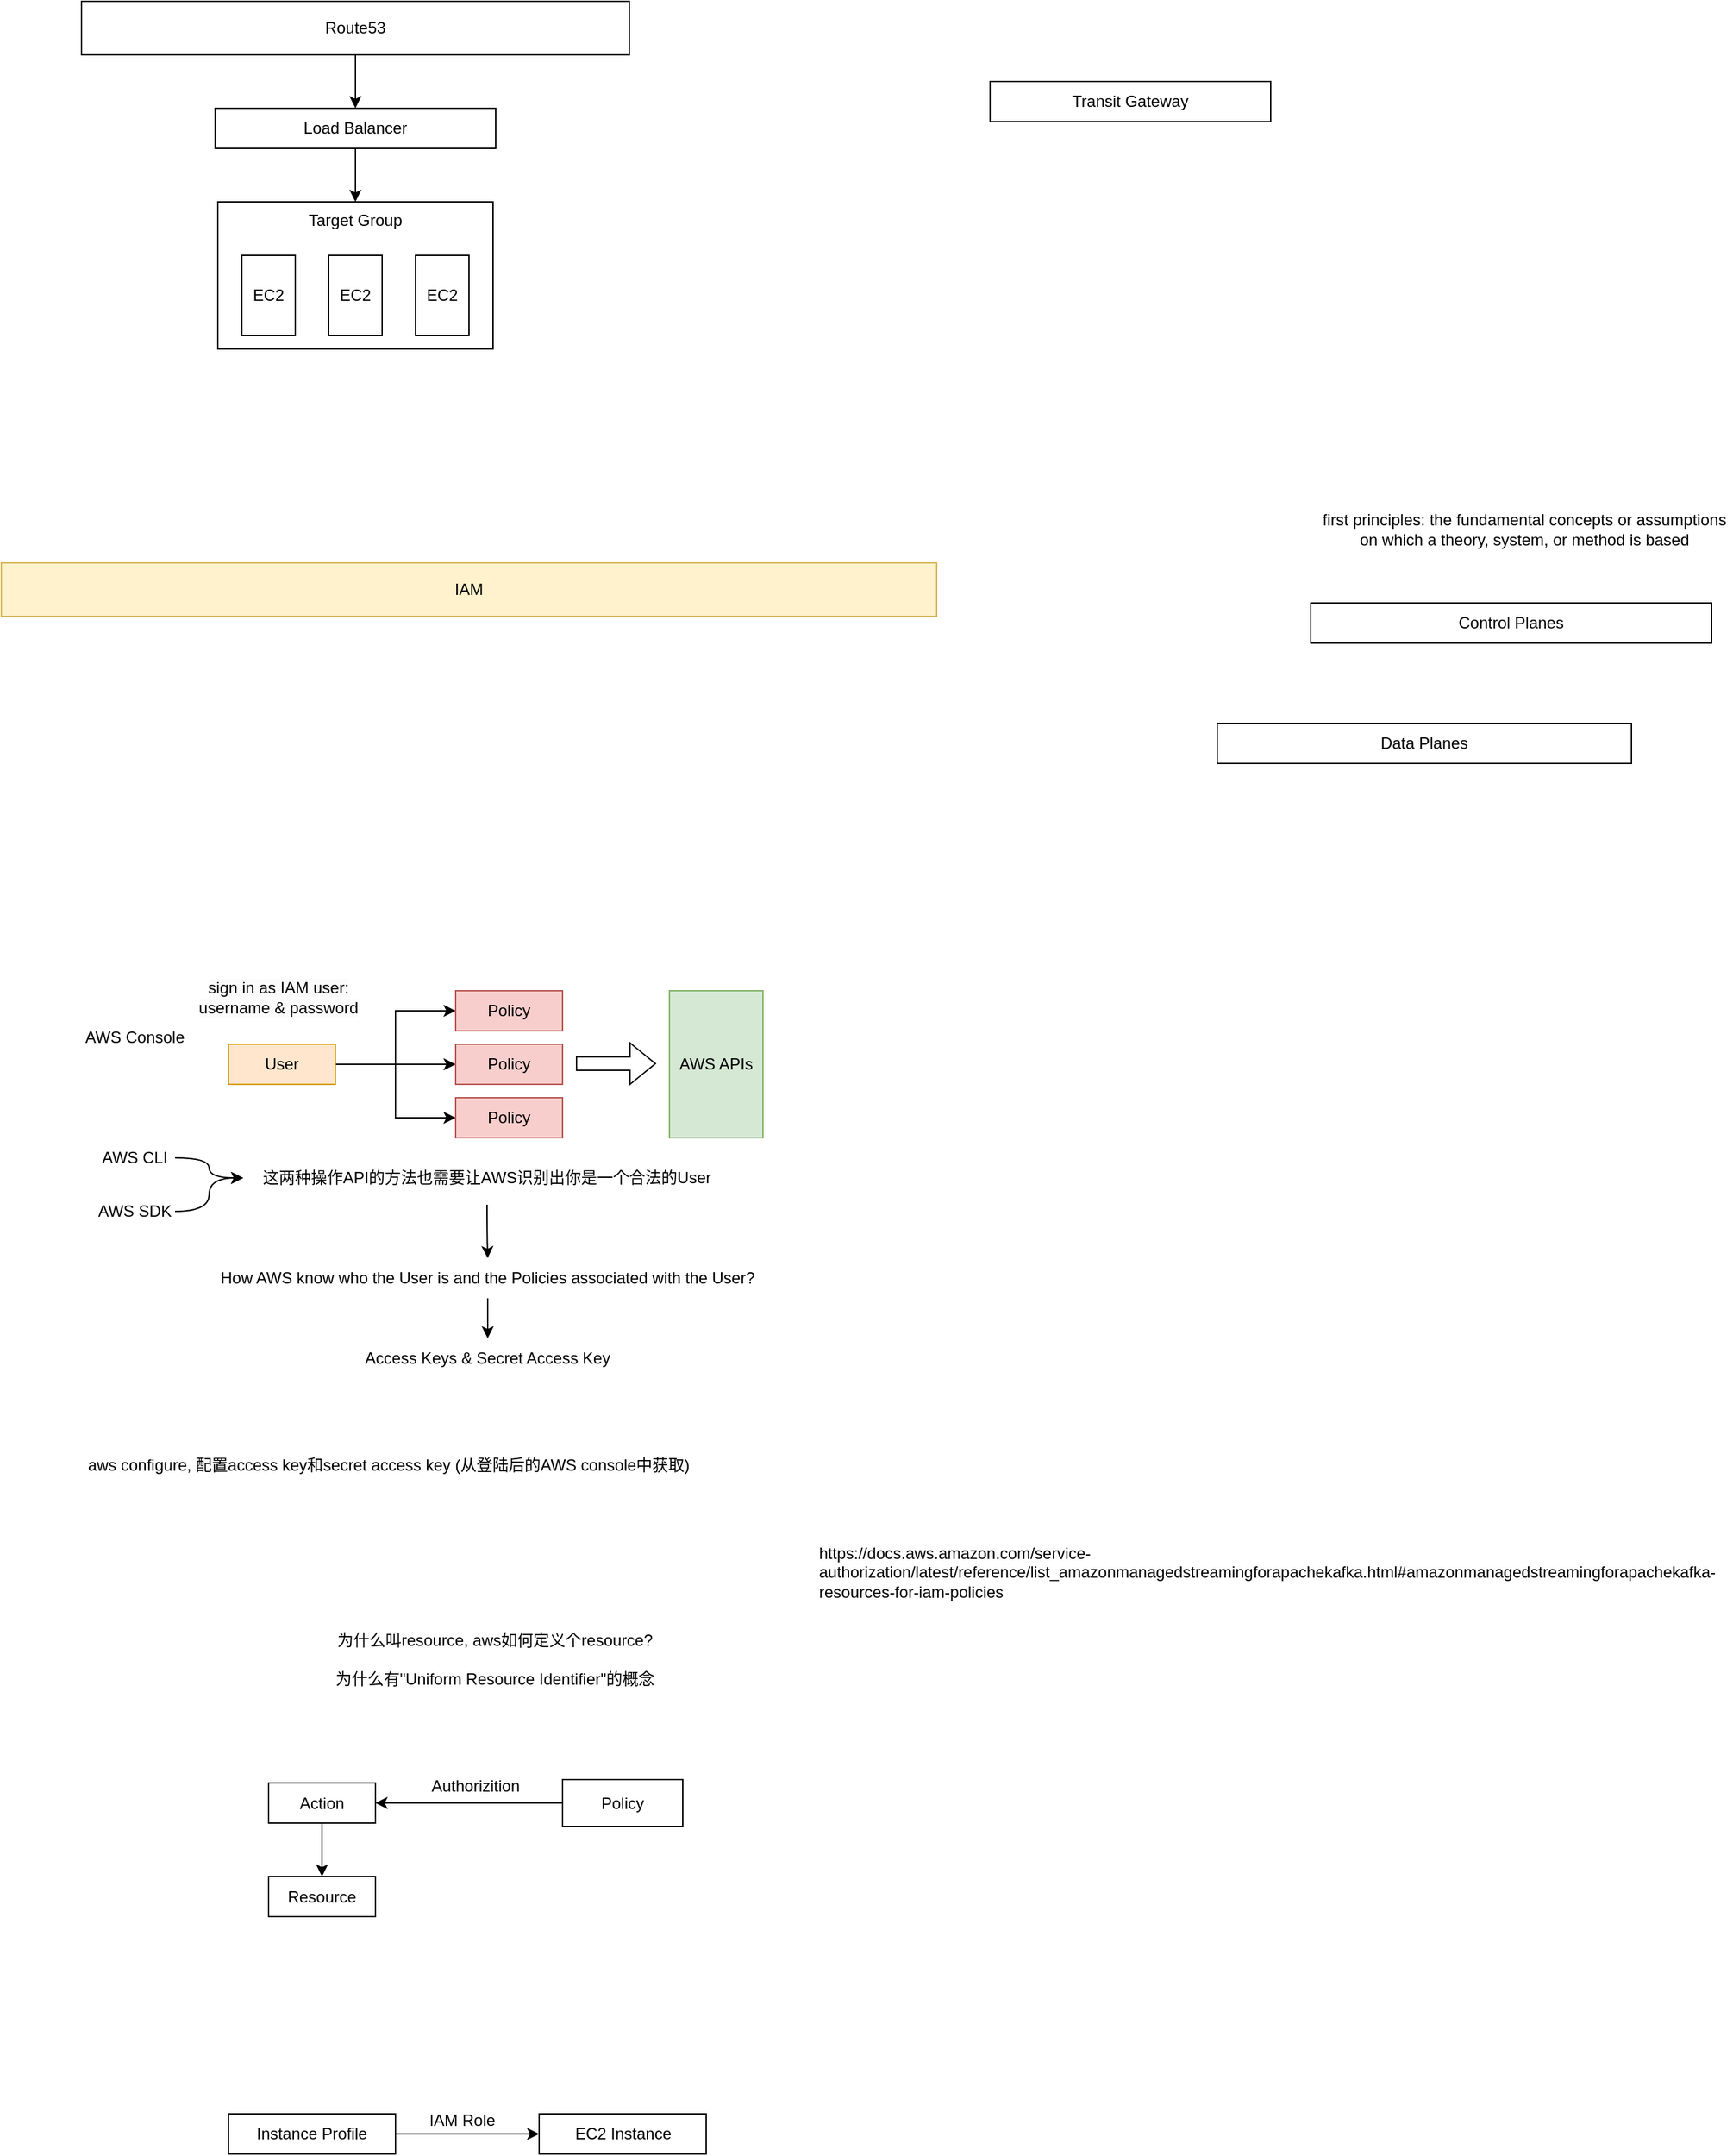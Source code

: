 <mxfile version="20.8.10" type="github">
  <diagram id="lSXo6FvmJilfPOlthVnX" name="Page-1">
    <mxGraphModel dx="794" dy="456" grid="1" gridSize="10" guides="1" tooltips="1" connect="1" arrows="1" fold="1" page="1" pageScale="1" pageWidth="827" pageHeight="1169" math="0" shadow="0">
      <root>
        <mxCell id="0" />
        <mxCell id="1" parent="0" />
        <mxCell id="7NRWt_Nte3OYTXp29tZT-6" style="edgeStyle=orthogonalEdgeStyle;rounded=0;orthogonalLoop=1;jettySize=auto;html=1;entryX=0.5;entryY=0;entryDx=0;entryDy=0;" parent="1" source="7NRWt_Nte3OYTXp29tZT-1" target="7NRWt_Nte3OYTXp29tZT-2" edge="1">
          <mxGeometry relative="1" as="geometry" />
        </mxCell>
        <mxCell id="7NRWt_Nte3OYTXp29tZT-1" value="Route53" style="rounded=0;whiteSpace=wrap;html=1;" parent="1" vertex="1">
          <mxGeometry x="100" y="300" width="410" height="40" as="geometry" />
        </mxCell>
        <mxCell id="7NRWt_Nte3OYTXp29tZT-4" value="" style="edgeStyle=orthogonalEdgeStyle;rounded=0;orthogonalLoop=1;jettySize=auto;html=1;" parent="1" source="7NRWt_Nte3OYTXp29tZT-2" target="7NRWt_Nte3OYTXp29tZT-3" edge="1">
          <mxGeometry relative="1" as="geometry" />
        </mxCell>
        <mxCell id="7NRWt_Nte3OYTXp29tZT-2" value="Load Balancer" style="rounded=0;whiteSpace=wrap;html=1;" parent="1" vertex="1">
          <mxGeometry x="200" y="380" width="210" height="30" as="geometry" />
        </mxCell>
        <mxCell id="7NRWt_Nte3OYTXp29tZT-3" value="Target Group" style="rounded=0;whiteSpace=wrap;html=1;verticalAlign=top;" parent="1" vertex="1">
          <mxGeometry x="202" y="450" width="206" height="110" as="geometry" />
        </mxCell>
        <mxCell id="7NRWt_Nte3OYTXp29tZT-7" value="EC2" style="rounded=0;whiteSpace=wrap;html=1;" parent="1" vertex="1">
          <mxGeometry x="220" y="490" width="40" height="60" as="geometry" />
        </mxCell>
        <mxCell id="7NRWt_Nte3OYTXp29tZT-8" value="EC2" style="rounded=0;whiteSpace=wrap;html=1;" parent="1" vertex="1">
          <mxGeometry x="285" y="490" width="40" height="60" as="geometry" />
        </mxCell>
        <mxCell id="7NRWt_Nte3OYTXp29tZT-9" value="EC2" style="rounded=0;whiteSpace=wrap;html=1;" parent="1" vertex="1">
          <mxGeometry x="350" y="490" width="40" height="60" as="geometry" />
        </mxCell>
        <mxCell id="7NRWt_Nte3OYTXp29tZT-10" value="Transit Gateway" style="rounded=0;whiteSpace=wrap;html=1;" parent="1" vertex="1">
          <mxGeometry x="780" y="360" width="210" height="30" as="geometry" />
        </mxCell>
        <mxCell id="eIWQ8E9xelbbtzbxb4QM-1" value="IAM" style="rounded=0;whiteSpace=wrap;html=1;fillColor=#fff2cc;strokeColor=#d6b656;" parent="1" vertex="1">
          <mxGeometry x="40" y="720" width="700" height="40" as="geometry" />
        </mxCell>
        <mxCell id="eIWQ8E9xelbbtzbxb4QM-9" style="edgeStyle=orthogonalEdgeStyle;rounded=0;orthogonalLoop=1;jettySize=auto;html=1;" parent="1" source="eIWQ8E9xelbbtzbxb4QM-5" target="eIWQ8E9xelbbtzbxb4QM-7" edge="1">
          <mxGeometry relative="1" as="geometry" />
        </mxCell>
        <mxCell id="eIWQ8E9xelbbtzbxb4QM-5" value="Policy" style="rounded=0;whiteSpace=wrap;html=1;" parent="1" vertex="1">
          <mxGeometry x="460" y="1630" width="90" height="35" as="geometry" />
        </mxCell>
        <mxCell id="eIWQ8E9xelbbtzbxb4QM-6" value="Resource" style="rounded=0;whiteSpace=wrap;html=1;" parent="1" vertex="1">
          <mxGeometry x="240" y="1702.5" width="80" height="30" as="geometry" />
        </mxCell>
        <mxCell id="eIWQ8E9xelbbtzbxb4QM-8" value="" style="edgeStyle=orthogonalEdgeStyle;rounded=0;orthogonalLoop=1;jettySize=auto;html=1;" parent="1" source="eIWQ8E9xelbbtzbxb4QM-7" target="eIWQ8E9xelbbtzbxb4QM-6" edge="1">
          <mxGeometry relative="1" as="geometry" />
        </mxCell>
        <mxCell id="eIWQ8E9xelbbtzbxb4QM-7" value="Action" style="rounded=0;whiteSpace=wrap;html=1;" parent="1" vertex="1">
          <mxGeometry x="240" y="1632.5" width="80" height="30" as="geometry" />
        </mxCell>
        <mxCell id="eIWQ8E9xelbbtzbxb4QM-11" value="Authorizition" style="text;html=1;strokeColor=none;fillColor=none;align=center;verticalAlign=middle;whiteSpace=wrap;rounded=0;" parent="1" vertex="1">
          <mxGeometry x="360" y="1620" width="70" height="30" as="geometry" />
        </mxCell>
        <mxCell id="eIWQ8E9xelbbtzbxb4QM-17" style="edgeStyle=orthogonalEdgeStyle;rounded=0;orthogonalLoop=1;jettySize=auto;html=1;entryX=0;entryY=0.5;entryDx=0;entryDy=0;" parent="1" source="eIWQ8E9xelbbtzbxb4QM-12" target="eIWQ8E9xelbbtzbxb4QM-14" edge="1">
          <mxGeometry relative="1" as="geometry" />
        </mxCell>
        <mxCell id="eIWQ8E9xelbbtzbxb4QM-18" style="edgeStyle=orthogonalEdgeStyle;rounded=0;orthogonalLoop=1;jettySize=auto;html=1;entryX=0;entryY=0.5;entryDx=0;entryDy=0;" parent="1" source="eIWQ8E9xelbbtzbxb4QM-12" target="eIWQ8E9xelbbtzbxb4QM-15" edge="1">
          <mxGeometry relative="1" as="geometry" />
        </mxCell>
        <mxCell id="eIWQ8E9xelbbtzbxb4QM-19" style="edgeStyle=orthogonalEdgeStyle;rounded=0;orthogonalLoop=1;jettySize=auto;html=1;entryX=0;entryY=0.5;entryDx=0;entryDy=0;" parent="1" source="eIWQ8E9xelbbtzbxb4QM-12" target="eIWQ8E9xelbbtzbxb4QM-16" edge="1">
          <mxGeometry relative="1" as="geometry" />
        </mxCell>
        <mxCell id="eIWQ8E9xelbbtzbxb4QM-12" value="User" style="rounded=0;whiteSpace=wrap;html=1;fillColor=#ffe6cc;strokeColor=#d79b00;" parent="1" vertex="1">
          <mxGeometry x="210" y="1080" width="80" height="30" as="geometry" />
        </mxCell>
        <mxCell id="eIWQ8E9xelbbtzbxb4QM-13" value="AWS Console" style="text;html=1;strokeColor=none;fillColor=none;align=center;verticalAlign=middle;whiteSpace=wrap;rounded=0;" parent="1" vertex="1">
          <mxGeometry x="90" y="1060" width="100" height="30" as="geometry" />
        </mxCell>
        <mxCell id="eIWQ8E9xelbbtzbxb4QM-14" value="Policy" style="rounded=0;whiteSpace=wrap;html=1;fillColor=#f8cecc;strokeColor=#b85450;" parent="1" vertex="1">
          <mxGeometry x="380" y="1040" width="80" height="30" as="geometry" />
        </mxCell>
        <mxCell id="eIWQ8E9xelbbtzbxb4QM-15" value="Policy" style="rounded=0;whiteSpace=wrap;html=1;fillColor=#f8cecc;strokeColor=#b85450;" parent="1" vertex="1">
          <mxGeometry x="380" y="1080" width="80" height="30" as="geometry" />
        </mxCell>
        <mxCell id="eIWQ8E9xelbbtzbxb4QM-16" value="Policy" style="rounded=0;whiteSpace=wrap;html=1;fillColor=#f8cecc;strokeColor=#b85450;" parent="1" vertex="1">
          <mxGeometry x="380" y="1120" width="80" height="30" as="geometry" />
        </mxCell>
        <mxCell id="eIWQ8E9xelbbtzbxb4QM-23" value="AWS APIs" style="rounded=0;whiteSpace=wrap;html=1;fillColor=#d5e8d4;strokeColor=#82b366;" parent="1" vertex="1">
          <mxGeometry x="540" y="1040" width="70" height="110" as="geometry" />
        </mxCell>
        <mxCell id="eIWQ8E9xelbbtzbxb4QM-24" value="" style="shape=flexArrow;endArrow=classic;html=1;rounded=0;" parent="1" edge="1">
          <mxGeometry width="50" height="50" relative="1" as="geometry">
            <mxPoint x="470" y="1094.5" as="sourcePoint" />
            <mxPoint x="530" y="1094.5" as="targetPoint" />
          </mxGeometry>
        </mxCell>
        <mxCell id="YwJTxmPq-eyD5qL9XBfh-12" value="" style="edgeStyle=orthogonalEdgeStyle;curved=1;rounded=0;orthogonalLoop=1;jettySize=auto;html=1;" parent="1" source="eIWQ8E9xelbbtzbxb4QM-25" target="eIWQ8E9xelbbtzbxb4QM-27" edge="1">
          <mxGeometry relative="1" as="geometry" />
        </mxCell>
        <mxCell id="eIWQ8E9xelbbtzbxb4QM-25" value="How AWS know who the User is and the Policies associated with the User?" style="text;html=1;strokeColor=none;fillColor=none;align=center;verticalAlign=middle;whiteSpace=wrap;rounded=0;" parent="1" vertex="1">
          <mxGeometry x="184" y="1240" width="440" height="30" as="geometry" />
        </mxCell>
        <mxCell id="eIWQ8E9xelbbtzbxb4QM-26" value="&lt;span style=&quot;color: rgb(0, 0, 0); font-family: Helvetica; font-size: 12px; font-style: normal; font-variant-ligatures: normal; font-variant-caps: normal; font-weight: 400; letter-spacing: normal; orphans: 2; text-align: center; text-indent: 0px; text-transform: none; widows: 2; word-spacing: 0px; -webkit-text-stroke-width: 0px; background-color: rgb(251, 251, 251); text-decoration-thickness: initial; text-decoration-style: initial; text-decoration-color: initial; float: none; display: inline !important;&quot;&gt;sign in as IAM user:&lt;br&gt;username &amp;amp; password&lt;br&gt;&lt;/span&gt;" style="text;html=1;strokeColor=none;fillColor=none;align=center;verticalAlign=middle;whiteSpace=wrap;rounded=0;" parent="1" vertex="1">
          <mxGeometry x="180" y="1030" width="135" height="30" as="geometry" />
        </mxCell>
        <mxCell id="eIWQ8E9xelbbtzbxb4QM-27" value="Access Keys &amp;amp; Secret Access Key" style="text;html=1;strokeColor=none;fillColor=none;align=center;verticalAlign=middle;whiteSpace=wrap;rounded=0;" parent="1" vertex="1">
          <mxGeometry x="289" y="1300" width="230" height="30" as="geometry" />
        </mxCell>
        <mxCell id="YwJTxmPq-eyD5qL9XBfh-9" style="edgeStyle=orthogonalEdgeStyle;curved=1;rounded=0;orthogonalLoop=1;jettySize=auto;html=1;" parent="1" source="YwJTxmPq-eyD5qL9XBfh-5" target="YwJTxmPq-eyD5qL9XBfh-8" edge="1">
          <mxGeometry relative="1" as="geometry" />
        </mxCell>
        <mxCell id="YwJTxmPq-eyD5qL9XBfh-5" value="AWS CLI" style="text;html=1;strokeColor=none;fillColor=none;align=center;verticalAlign=middle;whiteSpace=wrap;rounded=0;" parent="1" vertex="1">
          <mxGeometry x="110" y="1150" width="60" height="30" as="geometry" />
        </mxCell>
        <mxCell id="YwJTxmPq-eyD5qL9XBfh-10" style="edgeStyle=orthogonalEdgeStyle;curved=1;rounded=0;orthogonalLoop=1;jettySize=auto;html=1;entryX=0;entryY=0.5;entryDx=0;entryDy=0;" parent="1" source="YwJTxmPq-eyD5qL9XBfh-6" target="YwJTxmPq-eyD5qL9XBfh-8" edge="1">
          <mxGeometry relative="1" as="geometry" />
        </mxCell>
        <mxCell id="YwJTxmPq-eyD5qL9XBfh-6" value="AWS SDK" style="text;html=1;strokeColor=none;fillColor=none;align=center;verticalAlign=middle;whiteSpace=wrap;rounded=0;" parent="1" vertex="1">
          <mxGeometry x="110" y="1190" width="60" height="30" as="geometry" />
        </mxCell>
        <mxCell id="YwJTxmPq-eyD5qL9XBfh-11" value="" style="edgeStyle=orthogonalEdgeStyle;curved=1;rounded=0;orthogonalLoop=1;jettySize=auto;html=1;" parent="1" source="YwJTxmPq-eyD5qL9XBfh-8" target="eIWQ8E9xelbbtzbxb4QM-25" edge="1">
          <mxGeometry relative="1" as="geometry" />
        </mxCell>
        <mxCell id="YwJTxmPq-eyD5qL9XBfh-8" value="这两种操作API的方法也需要让AWS识别出你是一个合法的User" style="text;html=1;strokeColor=none;fillColor=none;align=center;verticalAlign=middle;whiteSpace=wrap;rounded=0;" parent="1" vertex="1">
          <mxGeometry x="221" y="1160" width="365" height="40" as="geometry" />
        </mxCell>
        <mxCell id="YwJTxmPq-eyD5qL9XBfh-13" value="aws configure, 配置access key和secret access key (从登陆后的AWS console中获取)" style="text;html=1;strokeColor=none;fillColor=none;align=center;verticalAlign=middle;whiteSpace=wrap;rounded=0;" parent="1" vertex="1">
          <mxGeometry x="100" y="1370" width="460" height="50" as="geometry" />
        </mxCell>
        <mxCell id="YwJTxmPq-eyD5qL9XBfh-15" value="为什么叫resource, aws如何定义个resource?&lt;br&gt;&lt;br&gt;为什么有&quot;Uniform Resource Identifier&quot;的概念" style="text;html=1;strokeColor=none;fillColor=none;align=center;verticalAlign=middle;whiteSpace=wrap;rounded=0;" parent="1" vertex="1">
          <mxGeometry x="229" y="1510" width="361" height="60" as="geometry" />
        </mxCell>
        <mxCell id="YwJTxmPq-eyD5qL9XBfh-16" value="https://docs.aws.amazon.com/service-authorization/latest/reference/list_amazonmanagedstreamingforapachekafka.html#amazonmanagedstreamingforapachekafka-resources-for-iam-policies" style="text;html=1;strokeColor=none;fillColor=none;align=left;verticalAlign=middle;whiteSpace=wrap;rounded=0;" parent="1" vertex="1">
          <mxGeometry x="650" y="1440" width="490" height="70" as="geometry" />
        </mxCell>
        <mxCell id="YwJTxmPq-eyD5qL9XBfh-20" style="edgeStyle=orthogonalEdgeStyle;curved=1;rounded=0;orthogonalLoop=1;jettySize=auto;html=1;entryX=0;entryY=0.5;entryDx=0;entryDy=0;" parent="1" source="YwJTxmPq-eyD5qL9XBfh-17" target="YwJTxmPq-eyD5qL9XBfh-19" edge="1">
          <mxGeometry relative="1" as="geometry" />
        </mxCell>
        <mxCell id="YwJTxmPq-eyD5qL9XBfh-17" value="Instance Profile" style="rounded=0;whiteSpace=wrap;html=1;" parent="1" vertex="1">
          <mxGeometry x="210" y="1880" width="125" height="30" as="geometry" />
        </mxCell>
        <mxCell id="YwJTxmPq-eyD5qL9XBfh-19" value="EC2 Instance" style="rounded=0;whiteSpace=wrap;html=1;" parent="1" vertex="1">
          <mxGeometry x="442.5" y="1880" width="125" height="30" as="geometry" />
        </mxCell>
        <mxCell id="YwJTxmPq-eyD5qL9XBfh-21" value="IAM Role" style="text;html=1;strokeColor=none;fillColor=none;align=center;verticalAlign=middle;whiteSpace=wrap;rounded=0;" parent="1" vertex="1">
          <mxGeometry x="350" y="1870" width="70" height="30" as="geometry" />
        </mxCell>
        <mxCell id="QiX8wFtdeJBRJcMN5XhZ-1" value="first principles:&amp;nbsp;the fundamental concepts or assumptions on which a theory, system, or method is based" style="text;html=1;strokeColor=none;fillColor=none;align=center;verticalAlign=middle;whiteSpace=wrap;rounded=0;" vertex="1" parent="1">
          <mxGeometry x="1025" y="670" width="310" height="50" as="geometry" />
        </mxCell>
        <mxCell id="QiX8wFtdeJBRJcMN5XhZ-2" value="Control Planes" style="rounded=0;whiteSpace=wrap;html=1;" vertex="1" parent="1">
          <mxGeometry x="1020" y="750" width="300" height="30" as="geometry" />
        </mxCell>
        <mxCell id="QiX8wFtdeJBRJcMN5XhZ-3" value="Data Planes" style="rounded=0;whiteSpace=wrap;html=1;" vertex="1" parent="1">
          <mxGeometry x="950" y="840" width="310" height="30" as="geometry" />
        </mxCell>
      </root>
    </mxGraphModel>
  </diagram>
</mxfile>
